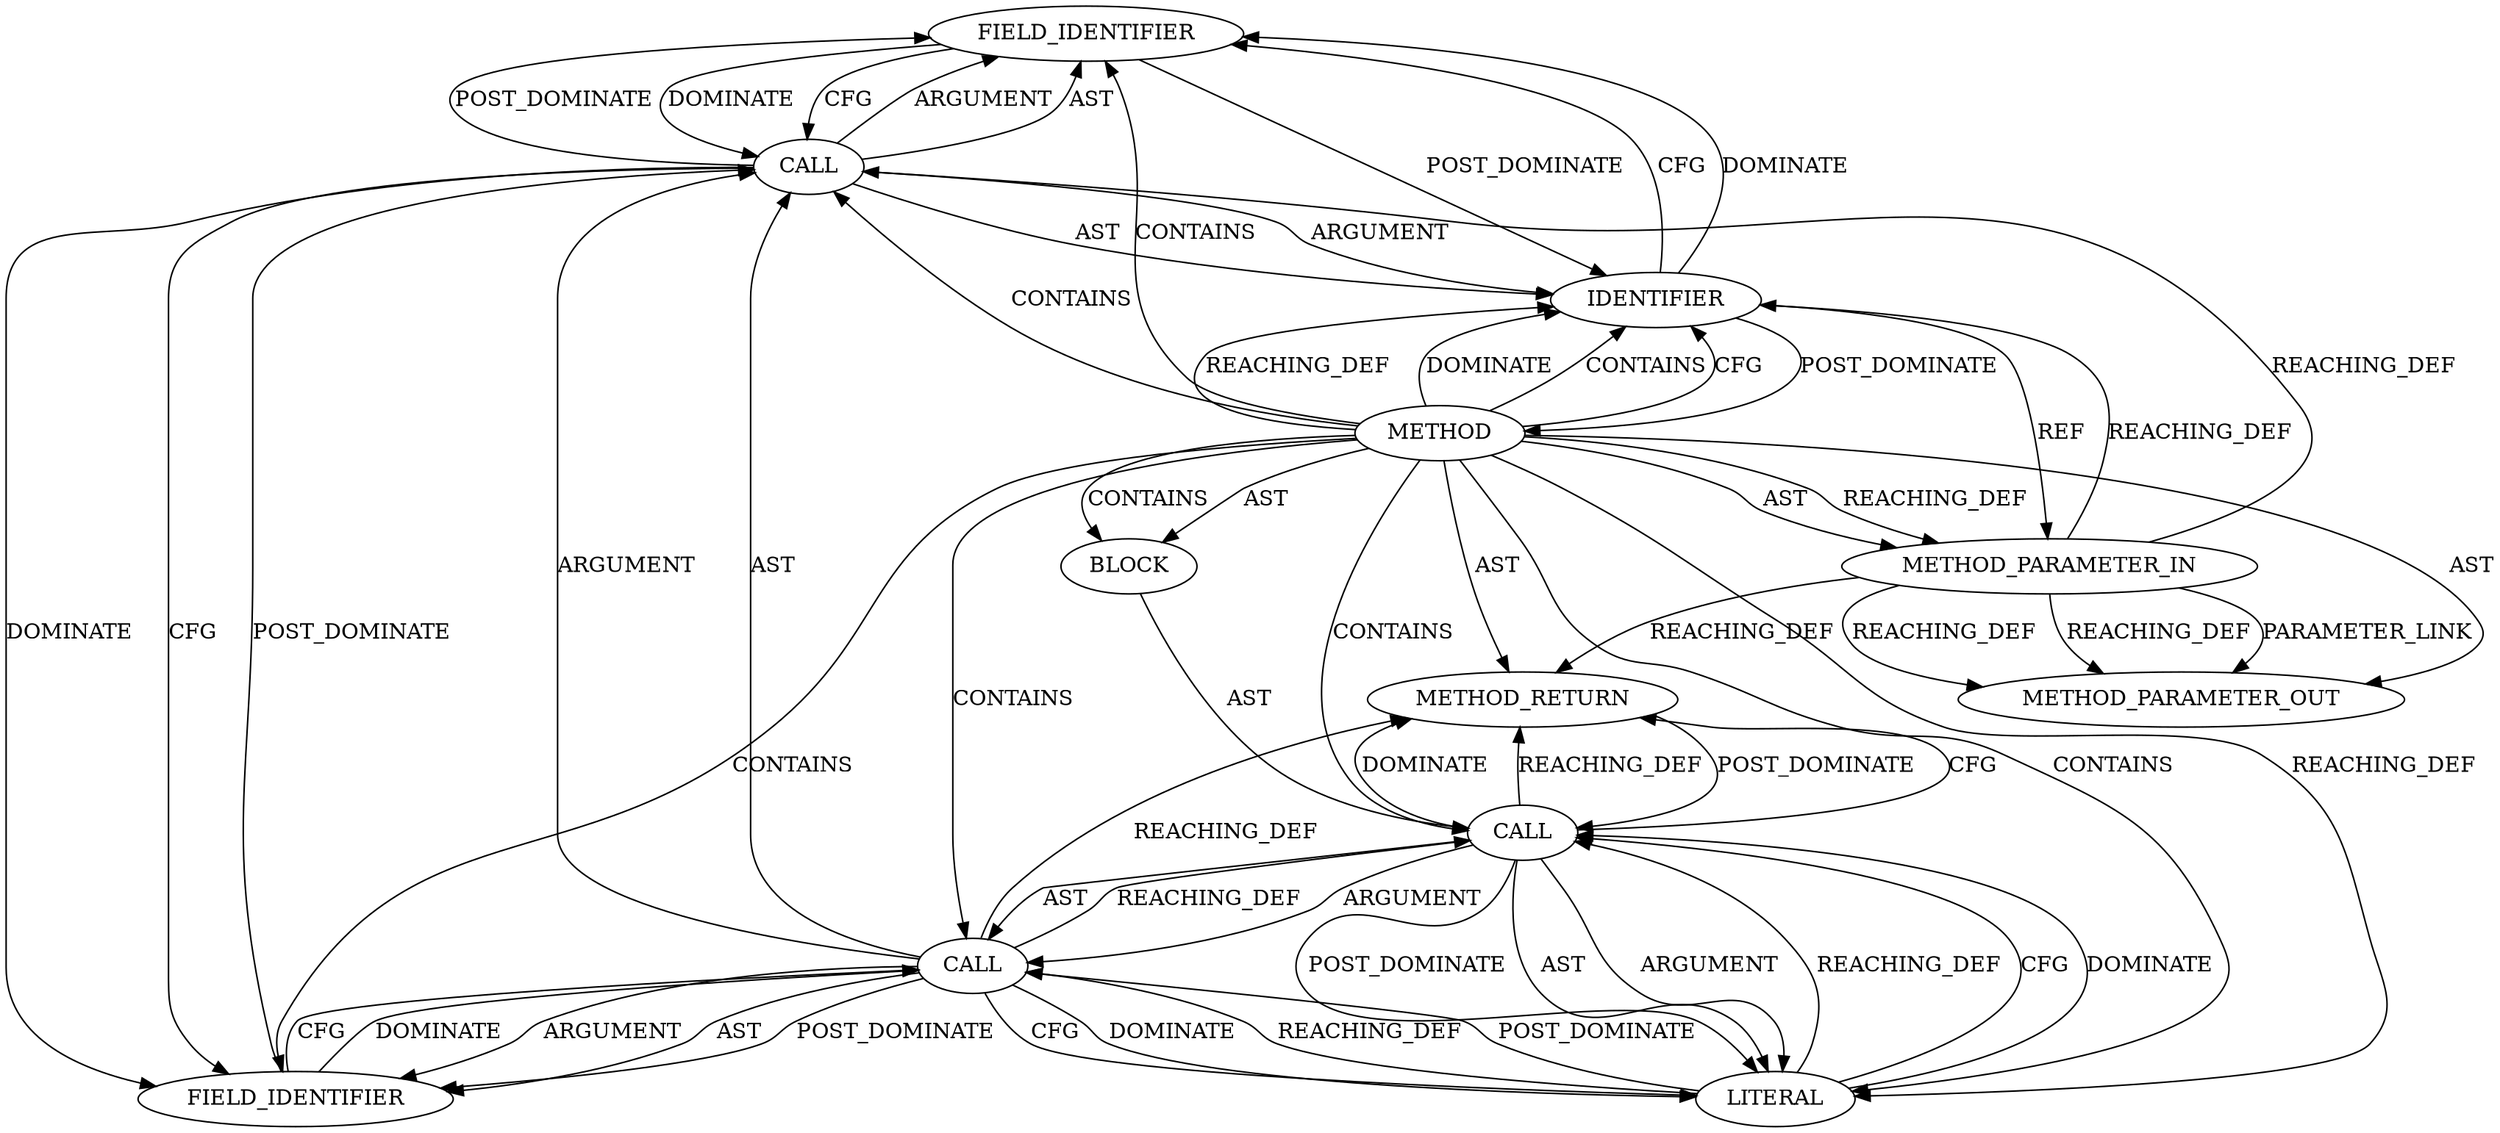 digraph {
  1016 [label=FIELD_IDENTIFIER ORDER=2 ARGUMENT_INDEX=2 CODE="v2" COLUMN_NUMBER=2 LINE_NUMBER=335 CANONICAL_NAME="v2"]
  1013 [label=CALL ORDER=1 ARGUMENT_INDEX=1 CODE="con->v2.in_sign_kvec_cnt" COLUMN_NUMBER=2 METHOD_FULL_NAME="<operator>.fieldAccess" LINE_NUMBER=335 TYPE_FULL_NAME="<empty>" DISPATCH_TYPE="STATIC_DISPATCH" SIGNATURE="" NAME="<operator>.fieldAccess"]
  1017 [label=FIELD_IDENTIFIER ORDER=2 ARGUMENT_INDEX=2 CODE="in_sign_kvec_cnt" COLUMN_NUMBER=2 LINE_NUMBER=335 CANONICAL_NAME="in_sign_kvec_cnt"]
  1009 [label=METHOD COLUMN_NUMBER=1 LINE_NUMBER=333 COLUMN_NUMBER_END=1 IS_EXTERNAL=false SIGNATURE="void clear_in_sign_kvecs (ceph_connection*)" NAME="clear_in_sign_kvecs" AST_PARENT_TYPE="TYPE_DECL" AST_PARENT_FULL_NAME="file_code_old-a282a2f-decode_preamble-532.c:<global>" ORDER=18 CODE="static void clear_in_sign_kvecs(struct ceph_connection *con)
{
	con->v2.in_sign_kvec_cnt = 0;
}" FULL_NAME="clear_in_sign_kvecs" LINE_NUMBER_END=336 FILENAME="file_code_old-a282a2f-decode_preamble-532.c"]
  1018 [label=LITERAL ORDER=2 ARGUMENT_INDEX=2 CODE="0" COLUMN_NUMBER=29 LINE_NUMBER=335 TYPE_FULL_NAME="int"]
  1012 [label=CALL ORDER=1 ARGUMENT_INDEX=-1 CODE="con->v2.in_sign_kvec_cnt = 0" COLUMN_NUMBER=2 METHOD_FULL_NAME="<operator>.assignment" LINE_NUMBER=335 TYPE_FULL_NAME="<empty>" DISPATCH_TYPE="STATIC_DISPATCH" SIGNATURE="" NAME="<operator>.assignment"]
  1010 [label=METHOD_PARAMETER_IN ORDER=1 CODE="struct ceph_connection *con" IS_VARIADIC=false COLUMN_NUMBER=33 LINE_NUMBER=333 TYPE_FULL_NAME="ceph_connection*" EVALUATION_STRATEGY="BY_VALUE" INDEX=1 NAME="con"]
  1011 [label=BLOCK ORDER=2 ARGUMENT_INDEX=-1 CODE="{
	con->v2.in_sign_kvec_cnt = 0;
}" COLUMN_NUMBER=1 LINE_NUMBER=334 TYPE_FULL_NAME="void"]
  13018 [label=METHOD_PARAMETER_OUT ORDER=1 CODE="struct ceph_connection *con" IS_VARIADIC=false COLUMN_NUMBER=33 LINE_NUMBER=333 TYPE_FULL_NAME="ceph_connection*" EVALUATION_STRATEGY="BY_VALUE" INDEX=1 NAME="con"]
  1019 [label=METHOD_RETURN ORDER=3 CODE="RET" COLUMN_NUMBER=1 LINE_NUMBER=333 TYPE_FULL_NAME="void" EVALUATION_STRATEGY="BY_VALUE"]
  1014 [label=CALL ORDER=1 ARGUMENT_INDEX=1 CODE="con->v2" COLUMN_NUMBER=2 METHOD_FULL_NAME="<operator>.indirectFieldAccess" LINE_NUMBER=335 TYPE_FULL_NAME="<empty>" DISPATCH_TYPE="STATIC_DISPATCH" SIGNATURE="" NAME="<operator>.indirectFieldAccess"]
  1015 [label=IDENTIFIER ORDER=1 ARGUMENT_INDEX=1 CODE="con" COLUMN_NUMBER=2 LINE_NUMBER=335 TYPE_FULL_NAME="ceph_connection*" NAME="con"]
  1014 -> 1015 [label=ARGUMENT ]
  1013 -> 1017 [label=ARGUMENT ]
  1012 -> 1019 [label=CFG ]
  1014 -> 1016 [label=ARGUMENT ]
  1010 -> 13018 [label=PARAMETER_LINK ]
  1013 -> 1014 [label=ARGUMENT ]
  1014 -> 1017 [label=CFG ]
  1009 -> 1017 [label=CONTAINS ]
  1009 -> 1010 [label=AST ]
  1016 -> 1014 [label=DOMINATE ]
  1013 -> 1017 [label=AST ]
  1012 -> 1019 [label=DOMINATE ]
  1009 -> 1015 [label=REACHING_DEF VARIABLE=""]
  1013 -> 1014 [label=AST ]
  1016 -> 1015 [label=POST_DOMINATE ]
  1010 -> 1019 [label=REACHING_DEF VARIABLE="con"]
  1018 -> 1012 [label=REACHING_DEF VARIABLE="0"]
  1012 -> 1013 [label=AST ]
  1019 -> 1012 [label=POST_DOMINATE ]
  1009 -> 1011 [label=CONTAINS ]
  1013 -> 1017 [label=POST_DOMINATE ]
  1013 -> 1018 [label=CFG ]
  1014 -> 1016 [label=AST ]
  1009 -> 1015 [label=DOMINATE ]
  1012 -> 1013 [label=ARGUMENT ]
  1015 -> 1009 [label=POST_DOMINATE ]
  1009 -> 1015 [label=CONTAINS ]
  1010 -> 1014 [label=REACHING_DEF VARIABLE="con"]
  1009 -> 1010 [label=REACHING_DEF VARIABLE=""]
  1017 -> 1014 [label=POST_DOMINATE ]
  1018 -> 1012 [label=CFG ]
  1018 -> 1013 [label=REACHING_DEF VARIABLE="0"]
  1017 -> 1013 [label=CFG ]
  1014 -> 1015 [label=AST ]
  1017 -> 1013 [label=DOMINATE ]
  1009 -> 1014 [label=CONTAINS ]
  1012 -> 1019 [label=REACHING_DEF VARIABLE="con->v2.in_sign_kvec_cnt = 0"]
  1016 -> 1014 [label=CFG ]
  1009 -> 1013 [label=CONTAINS ]
  1012 -> 1018 [label=POST_DOMINATE ]
  1009 -> 1011 [label=AST ]
  1009 -> 13018 [label=AST ]
  1009 -> 1012 [label=CONTAINS ]
  1011 -> 1012 [label=AST ]
  1014 -> 1017 [label=DOMINATE ]
  1009 -> 1019 [label=AST ]
  1010 -> 1015 [label=REACHING_DEF VARIABLE="con"]
  1015 -> 1016 [label=CFG ]
  1009 -> 1018 [label=REACHING_DEF VARIABLE=""]
  1015 -> 1016 [label=DOMINATE ]
  1018 -> 1013 [label=POST_DOMINATE ]
  1014 -> 1016 [label=POST_DOMINATE ]
  1009 -> 1015 [label=CFG ]
  1012 -> 1018 [label=ARGUMENT ]
  1010 -> 13018 [label=REACHING_DEF VARIABLE="con"]
  1010 -> 13018 [label=REACHING_DEF VARIABLE="con"]
  1015 -> 1010 [label=REF ]
  1009 -> 1016 [label=CONTAINS ]
  1009 -> 1018 [label=CONTAINS ]
  1018 -> 1012 [label=DOMINATE ]
  1013 -> 1012 [label=REACHING_DEF VARIABLE="con->v2.in_sign_kvec_cnt"]
  1013 -> 1019 [label=REACHING_DEF VARIABLE="con->v2.in_sign_kvec_cnt"]
  1012 -> 1018 [label=AST ]
  1013 -> 1018 [label=DOMINATE ]
}

